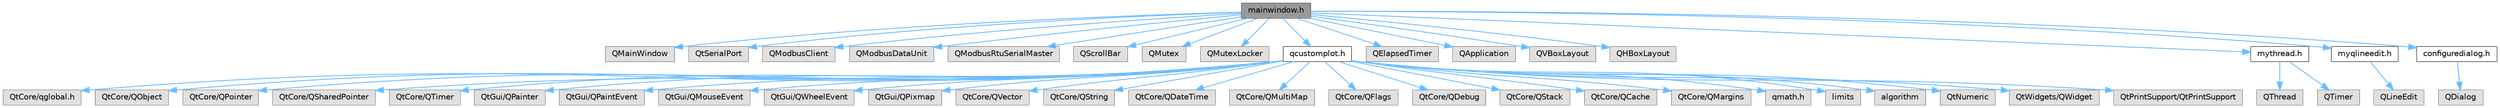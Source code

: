 digraph "mainwindow.h"
{
 // LATEX_PDF_SIZE
  bgcolor="transparent";
  edge [fontname=Helvetica,fontsize=10,labelfontname=Helvetica,labelfontsize=10];
  node [fontname=Helvetica,fontsize=10,shape=box,height=0.2,width=0.4];
  Node1 [label="mainwindow.h",height=0.2,width=0.4,color="gray40", fillcolor="grey60", style="filled", fontcolor="black",tooltip="Mian thread"];
  Node1 -> Node2 [color="steelblue1",style="solid"];
  Node2 [label="QMainWindow",height=0.2,width=0.4,color="grey60", fillcolor="#E0E0E0", style="filled",tooltip=" "];
  Node1 -> Node3 [color="steelblue1",style="solid"];
  Node3 [label="QtSerialPort",height=0.2,width=0.4,color="grey60", fillcolor="#E0E0E0", style="filled",tooltip=" "];
  Node1 -> Node4 [color="steelblue1",style="solid"];
  Node4 [label="QModbusClient",height=0.2,width=0.4,color="grey60", fillcolor="#E0E0E0", style="filled",tooltip=" "];
  Node1 -> Node5 [color="steelblue1",style="solid"];
  Node5 [label="QModbusDataUnit",height=0.2,width=0.4,color="grey60", fillcolor="#E0E0E0", style="filled",tooltip=" "];
  Node1 -> Node6 [color="steelblue1",style="solid"];
  Node6 [label="QModbusRtuSerialMaster",height=0.2,width=0.4,color="grey60", fillcolor="#E0E0E0", style="filled",tooltip=" "];
  Node1 -> Node7 [color="steelblue1",style="solid"];
  Node7 [label="QScrollBar",height=0.2,width=0.4,color="grey60", fillcolor="#E0E0E0", style="filled",tooltip=" "];
  Node1 -> Node8 [color="steelblue1",style="solid"];
  Node8 [label="QMutex",height=0.2,width=0.4,color="grey60", fillcolor="#E0E0E0", style="filled",tooltip=" "];
  Node1 -> Node9 [color="steelblue1",style="solid"];
  Node9 [label="QMutexLocker",height=0.2,width=0.4,color="grey60", fillcolor="#E0E0E0", style="filled",tooltip=" "];
  Node1 -> Node10 [color="steelblue1",style="solid"];
  Node10 [label="qcustomplot.h",height=0.2,width=0.4,color="grey40", fillcolor="white", style="filled",URL="$qcustomplot_8h.html",tooltip=" "];
  Node10 -> Node11 [color="steelblue1",style="solid"];
  Node11 [label="QtCore/qglobal.h",height=0.2,width=0.4,color="grey60", fillcolor="#E0E0E0", style="filled",tooltip=" "];
  Node10 -> Node12 [color="steelblue1",style="solid"];
  Node12 [label="QtCore/QObject",height=0.2,width=0.4,color="grey60", fillcolor="#E0E0E0", style="filled",tooltip=" "];
  Node10 -> Node13 [color="steelblue1",style="solid"];
  Node13 [label="QtCore/QPointer",height=0.2,width=0.4,color="grey60", fillcolor="#E0E0E0", style="filled",tooltip=" "];
  Node10 -> Node14 [color="steelblue1",style="solid"];
  Node14 [label="QtCore/QSharedPointer",height=0.2,width=0.4,color="grey60", fillcolor="#E0E0E0", style="filled",tooltip=" "];
  Node10 -> Node15 [color="steelblue1",style="solid"];
  Node15 [label="QtCore/QTimer",height=0.2,width=0.4,color="grey60", fillcolor="#E0E0E0", style="filled",tooltip=" "];
  Node10 -> Node16 [color="steelblue1",style="solid"];
  Node16 [label="QtGui/QPainter",height=0.2,width=0.4,color="grey60", fillcolor="#E0E0E0", style="filled",tooltip=" "];
  Node10 -> Node17 [color="steelblue1",style="solid"];
  Node17 [label="QtGui/QPaintEvent",height=0.2,width=0.4,color="grey60", fillcolor="#E0E0E0", style="filled",tooltip=" "];
  Node10 -> Node18 [color="steelblue1",style="solid"];
  Node18 [label="QtGui/QMouseEvent",height=0.2,width=0.4,color="grey60", fillcolor="#E0E0E0", style="filled",tooltip=" "];
  Node10 -> Node19 [color="steelblue1",style="solid"];
  Node19 [label="QtGui/QWheelEvent",height=0.2,width=0.4,color="grey60", fillcolor="#E0E0E0", style="filled",tooltip=" "];
  Node10 -> Node20 [color="steelblue1",style="solid"];
  Node20 [label="QtGui/QPixmap",height=0.2,width=0.4,color="grey60", fillcolor="#E0E0E0", style="filled",tooltip=" "];
  Node10 -> Node21 [color="steelblue1",style="solid"];
  Node21 [label="QtCore/QVector",height=0.2,width=0.4,color="grey60", fillcolor="#E0E0E0", style="filled",tooltip=" "];
  Node10 -> Node22 [color="steelblue1",style="solid"];
  Node22 [label="QtCore/QString",height=0.2,width=0.4,color="grey60", fillcolor="#E0E0E0", style="filled",tooltip=" "];
  Node10 -> Node23 [color="steelblue1",style="solid"];
  Node23 [label="QtCore/QDateTime",height=0.2,width=0.4,color="grey60", fillcolor="#E0E0E0", style="filled",tooltip=" "];
  Node10 -> Node24 [color="steelblue1",style="solid"];
  Node24 [label="QtCore/QMultiMap",height=0.2,width=0.4,color="grey60", fillcolor="#E0E0E0", style="filled",tooltip=" "];
  Node10 -> Node25 [color="steelblue1",style="solid"];
  Node25 [label="QtCore/QFlags",height=0.2,width=0.4,color="grey60", fillcolor="#E0E0E0", style="filled",tooltip=" "];
  Node10 -> Node26 [color="steelblue1",style="solid"];
  Node26 [label="QtCore/QDebug",height=0.2,width=0.4,color="grey60", fillcolor="#E0E0E0", style="filled",tooltip=" "];
  Node10 -> Node27 [color="steelblue1",style="solid"];
  Node27 [label="QtCore/QStack",height=0.2,width=0.4,color="grey60", fillcolor="#E0E0E0", style="filled",tooltip=" "];
  Node10 -> Node28 [color="steelblue1",style="solid"];
  Node28 [label="QtCore/QCache",height=0.2,width=0.4,color="grey60", fillcolor="#E0E0E0", style="filled",tooltip=" "];
  Node10 -> Node29 [color="steelblue1",style="solid"];
  Node29 [label="QtCore/QMargins",height=0.2,width=0.4,color="grey60", fillcolor="#E0E0E0", style="filled",tooltip=" "];
  Node10 -> Node30 [color="steelblue1",style="solid"];
  Node30 [label="qmath.h",height=0.2,width=0.4,color="grey60", fillcolor="#E0E0E0", style="filled",tooltip=" "];
  Node10 -> Node31 [color="steelblue1",style="solid"];
  Node31 [label="limits",height=0.2,width=0.4,color="grey60", fillcolor="#E0E0E0", style="filled",tooltip=" "];
  Node10 -> Node32 [color="steelblue1",style="solid"];
  Node32 [label="algorithm",height=0.2,width=0.4,color="grey60", fillcolor="#E0E0E0", style="filled",tooltip=" "];
  Node10 -> Node33 [color="steelblue1",style="solid"];
  Node33 [label="QtNumeric",height=0.2,width=0.4,color="grey60", fillcolor="#E0E0E0", style="filled",tooltip=" "];
  Node10 -> Node34 [color="steelblue1",style="solid"];
  Node34 [label="QtWidgets/QWidget",height=0.2,width=0.4,color="grey60", fillcolor="#E0E0E0", style="filled",tooltip=" "];
  Node10 -> Node35 [color="steelblue1",style="solid"];
  Node35 [label="QtPrintSupport/QtPrintSupport",height=0.2,width=0.4,color="grey60", fillcolor="#E0E0E0", style="filled",tooltip=" "];
  Node1 -> Node36 [color="steelblue1",style="solid"];
  Node36 [label="QElapsedTimer",height=0.2,width=0.4,color="grey60", fillcolor="#E0E0E0", style="filled",tooltip=" "];
  Node1 -> Node37 [color="steelblue1",style="solid"];
  Node37 [label="QApplication",height=0.2,width=0.4,color="grey60", fillcolor="#E0E0E0", style="filled",tooltip=" "];
  Node1 -> Node38 [color="steelblue1",style="solid"];
  Node38 [label="QVBoxLayout",height=0.2,width=0.4,color="grey60", fillcolor="#E0E0E0", style="filled",tooltip=" "];
  Node1 -> Node39 [color="steelblue1",style="solid"];
  Node39 [label="QHBoxLayout",height=0.2,width=0.4,color="grey60", fillcolor="#E0E0E0", style="filled",tooltip=" "];
  Node1 -> Node40 [color="steelblue1",style="solid"];
  Node40 [label="mythread.h",height=0.2,width=0.4,color="grey40", fillcolor="white", style="filled",URL="$mythread_8h.html",tooltip=" "];
  Node40 -> Node41 [color="steelblue1",style="solid"];
  Node41 [label="QThread",height=0.2,width=0.4,color="grey60", fillcolor="#E0E0E0", style="filled",tooltip=" "];
  Node40 -> Node42 [color="steelblue1",style="solid"];
  Node42 [label="QTimer",height=0.2,width=0.4,color="grey60", fillcolor="#E0E0E0", style="filled",tooltip=" "];
  Node1 -> Node43 [color="steelblue1",style="solid"];
  Node43 [label="myqlineedit.h",height=0.2,width=0.4,color="grey40", fillcolor="white", style="filled",URL="$myqlineedit_8h.html",tooltip=" "];
  Node43 -> Node44 [color="steelblue1",style="solid"];
  Node44 [label="QLineEdit",height=0.2,width=0.4,color="grey60", fillcolor="#E0E0E0", style="filled",tooltip=" "];
  Node1 -> Node45 [color="steelblue1",style="solid"];
  Node45 [label="configuredialog.h",height=0.2,width=0.4,color="grey40", fillcolor="white", style="filled",URL="$configuredialog_8h.html",tooltip=" "];
  Node45 -> Node46 [color="steelblue1",style="solid"];
  Node46 [label="QDialog",height=0.2,width=0.4,color="grey60", fillcolor="#E0E0E0", style="filled",tooltip=" "];
}
